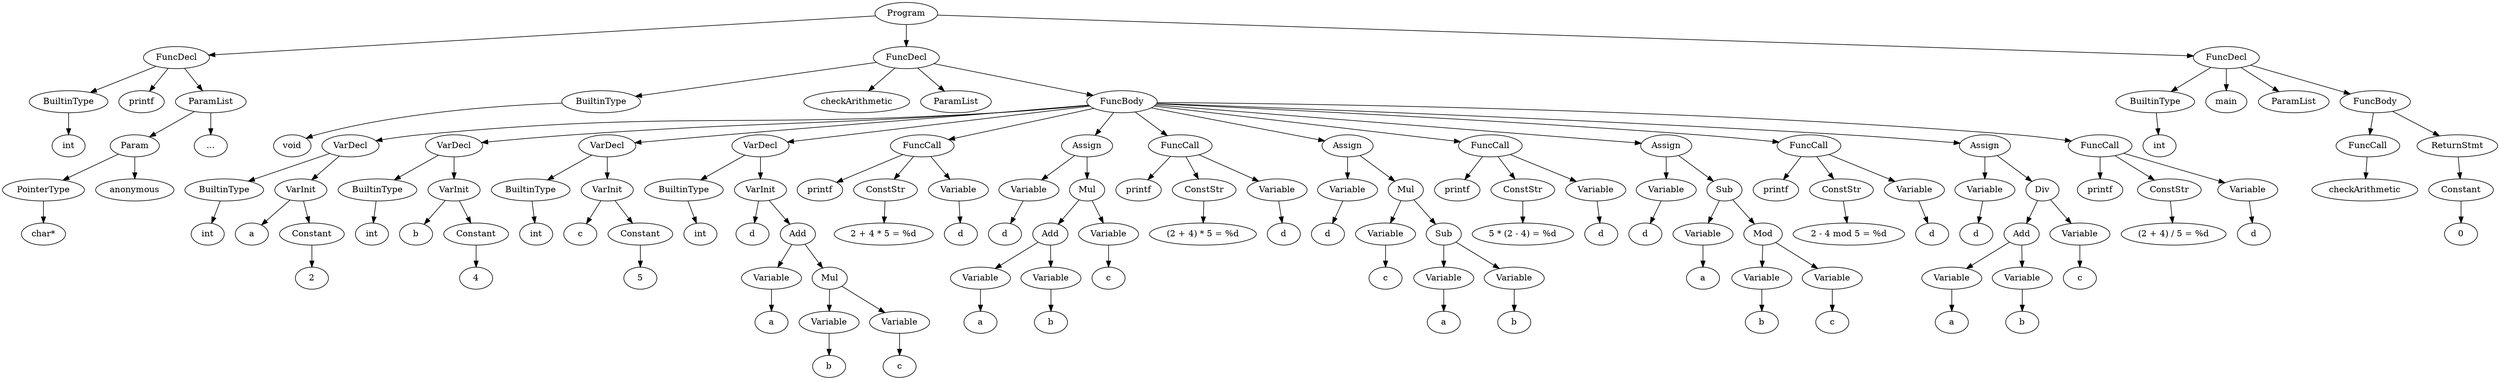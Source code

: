 digraph {
Program [label = Program]
Program -> FuncDecl_5023160384
FuncDecl_5023160384 [label = FuncDecl]
FuncDecl_5023160384 -> BuiltinType_5023160160
BuiltinType_5023160160 [label = BuiltinType]
"int_5023160160" [label = "int"]
BuiltinType_5023160160 -> "int_5023160160"
printf_5023160384[ label = printf]
FuncDecl_5023160384 -> printf_5023160384
FuncDecl_5023160384 -> ParamList_5023159920
ParamList_5023159920 [label = ParamList]
ParamList_5023159920 -> Param_5023160016
Param_5023160016 [label = Param]
Param_5023160016 -> PointerType_5023159856
PointerType_5023159856 [label = PointerType]
"char*_5023159856" [label = "char*"]
PointerType_5023159856 -> "char*_5023159856"
anonymous_5023160016 [label = anonymous]
Param_5023160016 -> anonymous_5023160016
"..._5023159920" [label = "..."]
ParamList_5023159920 -> "..._5023159920"
Program -> FuncDecl_5023165168
FuncDecl_5023165168 [label = FuncDecl]
FuncDecl_5023165168 -> BuiltinType_5023160448
BuiltinType_5023160448 [label = BuiltinType]
"void_5023160448" [label = "void"]
BuiltinType_5023160448 -> "void_5023160448"
checkArithmetic_5023165168[ label = checkArithmetic]
FuncDecl_5023165168 -> checkArithmetic_5023165168
FuncDecl_5023165168 -> ParamList_5023160512
ParamList_5023160512 [label = ParamList]
FuncDecl_5023165168 -> FuncBody_5022933168
FuncBody_5022933168 [label = FuncBody]
FuncBody_5022933168 -> VarDecl_5023160832
VarDecl_5023160832 [label = VarDecl]
VarDecl_5023160832 -> BuiltinType_5023160592
BuiltinType_5023160592 [label = BuiltinType]
"int_5023160592" [label = "int"]
BuiltinType_5023160592 -> "int_5023160592"
VarDecl_5023160832 -> VarInit_5023160752
VarInit_5023160752 [label = VarInit]
a_5023160752 [label = a]
VarInit_5023160752 -> a_5023160752
VarInit_5023160752 -> Constant_5023160688
Constant_5023160688 [label = Constant]
int_5023160688 [label = "2"]
Constant_5023160688 -> int_5023160688
FuncBody_5022933168 -> VarDecl_5023161104
VarDecl_5023161104 [label = VarDecl]
VarDecl_5023161104 -> BuiltinType_5023160864
BuiltinType_5023160864 [label = BuiltinType]
"int_5023160864" [label = "int"]
BuiltinType_5023160864 -> "int_5023160864"
VarDecl_5023161104 -> VarInit_5023161024
VarInit_5023161024 [label = VarInit]
b_5023161024 [label = b]
VarInit_5023161024 -> b_5023161024
VarInit_5023161024 -> Constant_5023160960
Constant_5023160960 [label = Constant]
int_5023160960 [label = "4"]
Constant_5023160960 -> int_5023160960
FuncBody_5022933168 -> VarDecl_5023161600
VarDecl_5023161600 [label = VarDecl]
VarDecl_5023161600 -> BuiltinType_5023161360
BuiltinType_5023161360 [label = BuiltinType]
"int_5023161360" [label = "int"]
BuiltinType_5023161360 -> "int_5023161360"
VarDecl_5023161600 -> VarInit_5023161520
VarInit_5023161520 [label = VarInit]
c_5023161520 [label = c]
VarInit_5023161520 -> c_5023161520
VarInit_5023161520 -> Constant_5023161456
Constant_5023161456 [label = Constant]
int_5023161456 [label = "5"]
Constant_5023161456 -> int_5023161456
FuncBody_5022933168 -> VarDecl_5023162096
VarDecl_5023162096 [label = VarDecl]
VarDecl_5023162096 -> BuiltinType_5023161664
BuiltinType_5023161664 [label = BuiltinType]
"int_5023161664" [label = "int"]
BuiltinType_5023161664 -> "int_5023161664"
VarDecl_5023162096 -> VarInit_5023162016
VarInit_5023162016 [label = VarInit]
d_5023162016 [label = d]
VarInit_5023162016 -> d_5023162016
VarInit_5023162016 -> Add_5023161984
Add_5023161984 [label = Add]
Add_5023161984 -> Variable_5023161792
Variable_5023161792 [label = Variable]
a_5023161792 [label = a]
Variable_5023161792 -> a_5023161792
Add_5023161984 -> Mul_5023161952
Mul_5023161952 [label = Mul]
Mul_5023161952 -> Variable_5023161856
Variable_5023161856 [label = Variable]
b_5023161856 [label = b]
Variable_5023161856 -> b_5023161856
Mul_5023161952 -> Variable_5023161920
Variable_5023161920 [label = Variable]
c_5023161920 [label = c]
Variable_5023161920 -> c_5023161920
FuncBody_5022933168 -> FuncCall_5023162384
FuncCall_5023162384 [label = FuncCall]
printf_5023162384[ label = printf]
FuncCall_5023162384 -> printf_5023162384
FuncCall_5023162384 -> ConstStr_5023162192
ConstStr_5023162192 [label = ConstStr]
str_5023162192 [label = "2 + 4 * 5 = %d"]
ConstStr_5023162192 -> str_5023162192
FuncCall_5023162384 -> Variable_5023162352
Variable_5023162352 [label = Variable]
d_5023162352 [label = d]
Variable_5023162352 -> d_5023162352
FuncBody_5022933168 -> Assign_5023162784
Assign_5023162784 [label = Assign]
Assign_5023162784 -> Variable_5023162496
Variable_5023162496 [label = Variable]
d_5023162496 [label = d]
Variable_5023162496 -> d_5023162496
Assign_5023162784 -> Mul_5023162752
Mul_5023162752 [label = Mul]
Mul_5023162752 -> Add_5023162656
Add_5023162656 [label = Add]
Add_5023162656 -> Variable_5023162560
Variable_5023162560 [label = Variable]
a_5023162560 [label = a]
Variable_5023162560 -> a_5023162560
Add_5023162656 -> Variable_5023162624
Variable_5023162624 [label = Variable]
b_5023162624 [label = b]
Variable_5023162624 -> b_5023162624
Mul_5023162752 -> Variable_5023162720
Variable_5023162720 [label = Variable]
c_5023162720 [label = c]
Variable_5023162720 -> c_5023162720
FuncBody_5022933168 -> FuncCall_5023163072
FuncCall_5023163072 [label = FuncCall]
printf_5023163072[ label = printf]
FuncCall_5023163072 -> printf_5023163072
FuncCall_5023163072 -> ConstStr_5023162880
ConstStr_5023162880 [label = ConstStr]
str_5023162880 [label = "(2 + 4) * 5 = %d"]
ConstStr_5023162880 -> str_5023162880
FuncCall_5023163072 -> Variable_5023163040
Variable_5023163040 [label = Variable]
d_5023163040 [label = d]
Variable_5023163040 -> d_5023163040
FuncBody_5022933168 -> Assign_5023163440
Assign_5023163440 [label = Assign]
Assign_5023163440 -> Variable_5023163152
Variable_5023163152 [label = Variable]
d_5023163152 [label = d]
Variable_5023163152 -> d_5023163152
Assign_5023163440 -> Mul_5023163408
Mul_5023163408 [label = Mul]
Mul_5023163408 -> Variable_5023163216
Variable_5023163216 [label = Variable]
c_5023163216 [label = c]
Variable_5023163216 -> c_5023163216
Mul_5023163408 -> Sub_5023163376
Sub_5023163376 [label = Sub]
Sub_5023163376 -> Variable_5023163280
Variable_5023163280 [label = Variable]
a_5023163280 [label = a]
Variable_5023163280 -> a_5023163280
Sub_5023163376 -> Variable_5023163344
Variable_5023163344 [label = Variable]
b_5023163344 [label = b]
Variable_5023163344 -> b_5023163344
FuncBody_5022933168 -> FuncCall_5023163728
FuncCall_5023163728 [label = FuncCall]
printf_5023163728[ label = printf]
FuncCall_5023163728 -> printf_5023163728
FuncCall_5023163728 -> ConstStr_5023163536
ConstStr_5023163536 [label = ConstStr]
str_5023163536 [label = "5 * (2 - 4) = %d"]
ConstStr_5023163536 -> str_5023163536
FuncCall_5023163728 -> Variable_5023163696
Variable_5023163696 [label = Variable]
d_5023163696 [label = d]
Variable_5023163696 -> d_5023163696
FuncBody_5022933168 -> Assign_5023164224
Assign_5023164224 [label = Assign]
Assign_5023164224 -> Variable_5023163936
Variable_5023163936 [label = Variable]
d_5023163936 [label = d]
Variable_5023163936 -> d_5023163936
Assign_5023164224 -> Sub_5023164192
Sub_5023164192 [label = Sub]
Sub_5023164192 -> Variable_5023164000
Variable_5023164000 [label = Variable]
a_5023164000 [label = a]
Variable_5023164000 -> a_5023164000
Sub_5023164192 -> Mod_5023164160
Mod_5023164160 [label = Mod]
Mod_5023164160 -> Variable_5023164064
Variable_5023164064 [label = Variable]
b_5023164064 [label = b]
Variable_5023164064 -> b_5023164064
Mod_5023164160 -> Variable_5023164128
Variable_5023164128 [label = Variable]
c_5023164128 [label = c]
Variable_5023164128 -> c_5023164128
FuncBody_5022933168 -> FuncCall_5023162432
FuncCall_5023162432 [label = FuncCall]
printf_5023162432[ label = printf]
FuncCall_5023162432 -> printf_5023162432
FuncCall_5023162432 -> ConstStr_5023164320
ConstStr_5023164320 [label = ConstStr]
str_5023164320 [label = "2 - 4 mod 5 = %d"]
ConstStr_5023164320 -> str_5023164320
FuncCall_5023162432 -> Variable_5023164480
Variable_5023164480 [label = Variable]
d_5023164480 [label = d]
Variable_5023164480 -> d_5023164480
FuncBody_5022933168 -> Assign_5023164832
Assign_5023164832 [label = Assign]
Assign_5023164832 -> Variable_5023164544
Variable_5023164544 [label = Variable]
d_5023164544 [label = d]
Variable_5023164544 -> d_5023164544
Assign_5023164832 -> Div_5023164800
Div_5023164800 [label = Div]
Div_5023164800 -> Add_5023164704
Add_5023164704 [label = Add]
Add_5023164704 -> Variable_5023164608
Variable_5023164608 [label = Variable]
a_5023164608 [label = a]
Variable_5023164608 -> a_5023164608
Add_5023164704 -> Variable_5023164672
Variable_5023164672 [label = Variable]
b_5023164672 [label = b]
Variable_5023164672 -> b_5023164672
Div_5023164800 -> Variable_5023164768
Variable_5023164768 [label = Variable]
c_5023164768 [label = c]
Variable_5023164768 -> c_5023164768
FuncBody_5022933168 -> FuncCall_5023165120
FuncCall_5023165120 [label = FuncCall]
printf_5023165120[ label = printf]
FuncCall_5023165120 -> printf_5023165120
FuncCall_5023165120 -> ConstStr_5023164928
ConstStr_5023164928 [label = ConstStr]
str_5023164928 [label = "(2 + 4) / 5 = %d"]
ConstStr_5023164928 -> str_5023164928
FuncCall_5023165120 -> Variable_5023165088
Variable_5023165088 [label = Variable]
d_5023165088 [label = d]
Variable_5023165088 -> d_5023165088
Program -> FuncDecl_5023165584
FuncDecl_5023165584 [label = FuncDecl]
FuncDecl_5023165584 -> BuiltinType_5023165232
BuiltinType_5023165232 [label = BuiltinType]
"int_5023165232" [label = "int"]
BuiltinType_5023165232 -> "int_5023165232"
main_5023165584[ label = main]
FuncDecl_5023165584 -> main_5023165584
FuncDecl_5023165584 -> ParamList_5023165328
ParamList_5023165328 [label = ParamList]
FuncDecl_5023165584 -> FuncBody_5023129920
FuncBody_5023129920 [label = FuncBody]
FuncBody_5023129920 -> FuncCall_5023165472
FuncCall_5023165472 [label = FuncCall]
checkArithmetic_5023165472[ label = checkArithmetic]
FuncCall_5023165472 -> checkArithmetic_5023165472
FuncBody_5023129920 -> ReturnStmt_5022745808
ReturnStmt_5022745808 [label = ReturnStmt]
ReturnStmt_5022745808 -> Constant_5023165520
Constant_5023165520 [label = Constant]
int_5023165520 [label = "0"]
Constant_5023165520 -> int_5023165520
}
